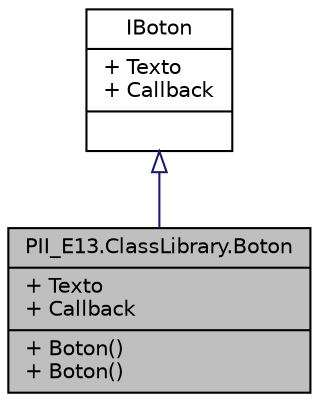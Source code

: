 digraph "PII_E13.ClassLibrary.Boton"
{
 // INTERACTIVE_SVG=YES
 // LATEX_PDF_SIZE
  edge [fontname="Helvetica",fontsize="10",labelfontname="Helvetica",labelfontsize="10"];
  node [fontname="Helvetica",fontsize="10",shape=record];
  Node1 [label="{PII_E13.ClassLibrary.Boton\n|+ Texto\l+ Callback\l|+ Boton()\l+ Boton()\l}",height=0.2,width=0.4,color="black", fillcolor="grey75", style="filled", fontcolor="black",tooltip="Interfaz que representa un botón adjuntado a un mensaje. Se aplica el patrón adapter y se define una ..."];
  Node2 -> Node1 [dir="back",color="midnightblue",fontsize="10",style="solid",arrowtail="onormal",fontname="Helvetica"];
  Node2 [label="{IBoton\n|+ Texto\l+ Callback\l|}",height=0.2,width=0.4,color="black", fillcolor="white", style="filled",URL="$interfacePII__E13_1_1ClassLibrary_1_1IBoton.html",tooltip="Interfaz que representa un botón adjuntado a un mensaje. Se aplica el patrón adapter y se define una ..."];
}
